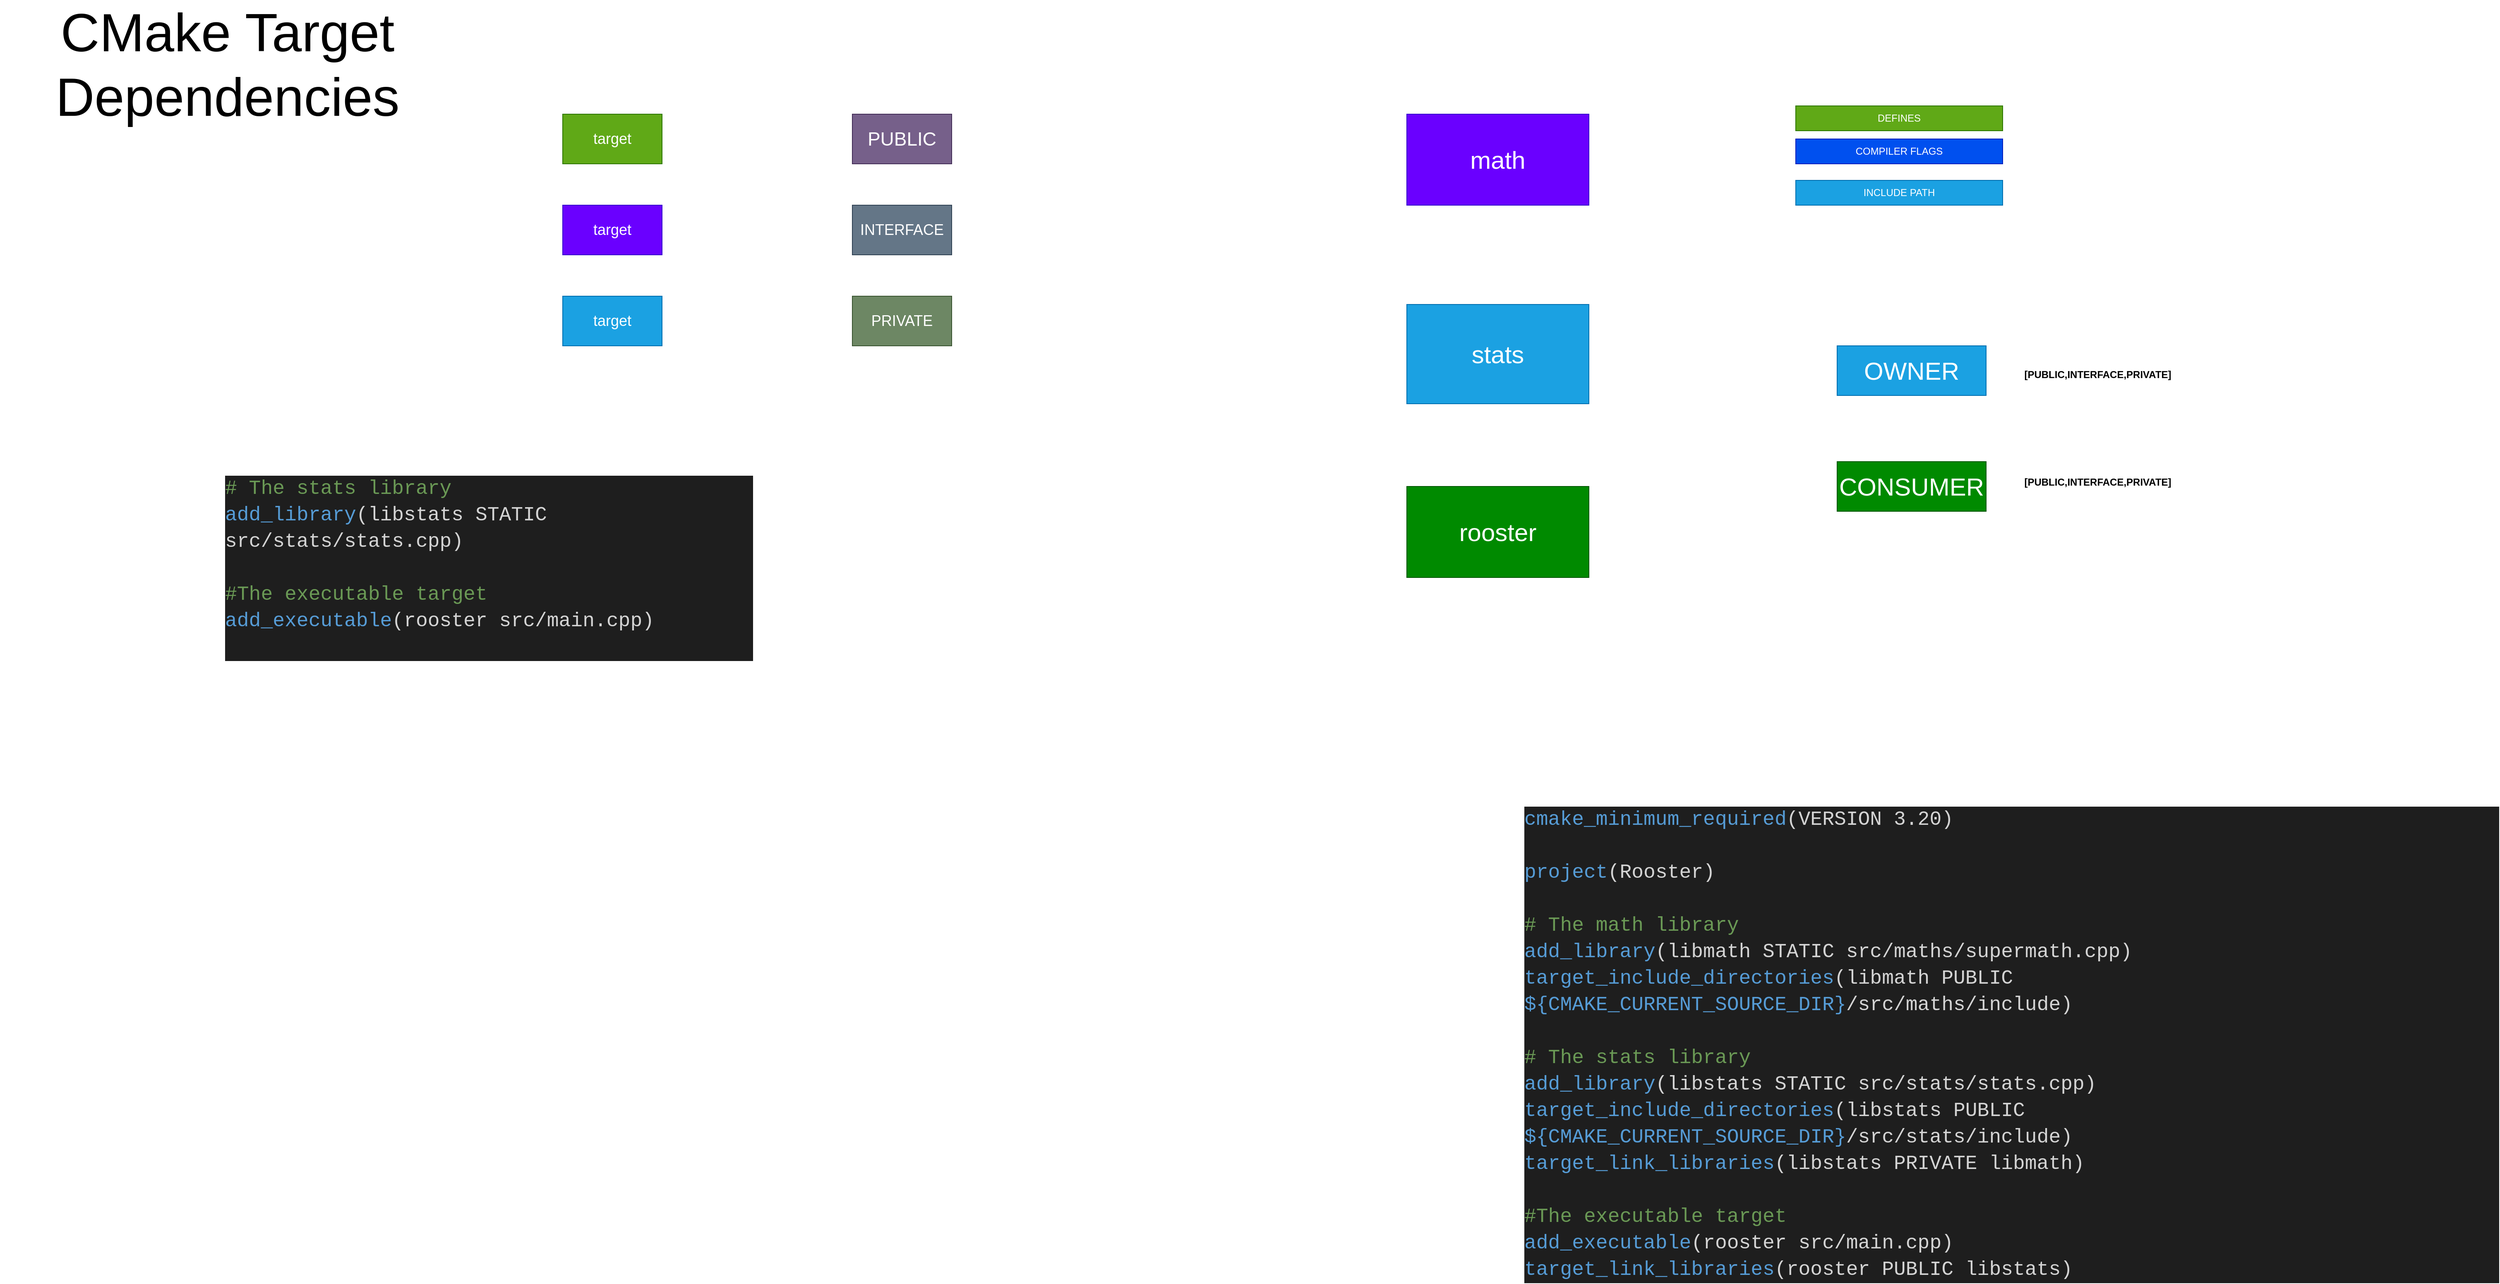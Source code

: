 <mxfile version="21.2.8" type="device">
  <diagram name="Page-1" id="liQqkGE_RHtwgX_FPMdj">
    <mxGraphModel dx="1434" dy="907" grid="1" gridSize="10" guides="1" tooltips="1" connect="1" arrows="1" fold="1" page="1" pageScale="1" pageWidth="3300" pageHeight="4681" math="0" shadow="0">
      <root>
        <mxCell id="0" />
        <mxCell id="1" parent="0" />
        <mxCell id="dnpzEelc-P8lp6kNGuGQ-1" value="&lt;font style=&quot;font-size: 30px;&quot;&gt;math&lt;/font&gt;" style="rounded=0;whiteSpace=wrap;html=1;fillColor=#6a00ff;strokeColor=#3700CC;fontColor=#ffffff;" parent="1" vertex="1">
          <mxGeometry x="1770" y="220" width="220" height="110" as="geometry" />
        </mxCell>
        <mxCell id="dnpzEelc-P8lp6kNGuGQ-2" value="&lt;font style=&quot;font-size: 30px;&quot;&gt;stats&lt;/font&gt;" style="rounded=0;whiteSpace=wrap;html=1;fillColor=#1ba1e2;fontColor=#ffffff;strokeColor=#006EAF;" parent="1" vertex="1">
          <mxGeometry x="1770" y="450" width="220" height="120" as="geometry" />
        </mxCell>
        <mxCell id="dnpzEelc-P8lp6kNGuGQ-3" value="&lt;font style=&quot;font-size: 30px;&quot;&gt;rooster&lt;/font&gt;" style="rounded=0;whiteSpace=wrap;html=1;fillColor=#008a00;strokeColor=#005700;fontColor=#ffffff;" parent="1" vertex="1">
          <mxGeometry x="1770" y="670" width="220" height="110" as="geometry" />
        </mxCell>
        <mxCell id="dnpzEelc-P8lp6kNGuGQ-4" value="&lt;font style=&quot;font-size: 23px;&quot;&gt;PUBLIC&lt;/font&gt;" style="rounded=0;whiteSpace=wrap;html=1;fillColor=#76608a;strokeColor=#432D57;fontColor=#ffffff;" parent="1" vertex="1">
          <mxGeometry x="1100" y="220" width="120" height="60" as="geometry" />
        </mxCell>
        <mxCell id="dnpzEelc-P8lp6kNGuGQ-5" value="&lt;font style=&quot;font-size: 18px;&quot;&gt;INTERFACE&lt;/font&gt;" style="rounded=0;whiteSpace=wrap;html=1;fillColor=#647687;strokeColor=#314354;fontColor=#ffffff;" parent="1" vertex="1">
          <mxGeometry x="1100" y="330" width="120" height="60" as="geometry" />
        </mxCell>
        <mxCell id="dnpzEelc-P8lp6kNGuGQ-6" value="&lt;font style=&quot;font-size: 18px;&quot;&gt;PRIVATE&lt;/font&gt;" style="rounded=0;whiteSpace=wrap;html=1;fillColor=#6d8764;strokeColor=#3A5431;fontColor=#ffffff;" parent="1" vertex="1">
          <mxGeometry x="1100" y="440" width="120" height="60" as="geometry" />
        </mxCell>
        <mxCell id="dnpzEelc-P8lp6kNGuGQ-7" value="&lt;font style=&quot;font-size: 18px;&quot;&gt;target&lt;/font&gt;" style="rounded=0;whiteSpace=wrap;html=1;fillColor=#60a917;strokeColor=#2D7600;fontColor=#ffffff;" parent="1" vertex="1">
          <mxGeometry x="750" y="220" width="120" height="60" as="geometry" />
        </mxCell>
        <mxCell id="dnpzEelc-P8lp6kNGuGQ-8" value="&lt;font style=&quot;font-size: 18px;&quot;&gt;target&lt;/font&gt;" style="rounded=0;whiteSpace=wrap;html=1;fillColor=#6a00ff;strokeColor=#3700CC;fontColor=#ffffff;" parent="1" vertex="1">
          <mxGeometry x="750" y="330" width="120" height="60" as="geometry" />
        </mxCell>
        <mxCell id="dnpzEelc-P8lp6kNGuGQ-9" value="&lt;font style=&quot;font-size: 18px;&quot;&gt;target&lt;/font&gt;" style="rounded=0;whiteSpace=wrap;html=1;fillColor=#1ba1e2;strokeColor=#006EAF;fontColor=#ffffff;" parent="1" vertex="1">
          <mxGeometry x="750" y="440" width="120" height="60" as="geometry" />
        </mxCell>
        <mxCell id="dnpzEelc-P8lp6kNGuGQ-10" value="&lt;div style=&quot;color: rgb(212, 212, 212); background-color: rgb(30, 30, 30); font-family: Consolas, &amp;quot;Courier New&amp;quot;, monospace; font-weight: normal; font-size: 24px; line-height: 32px;&quot;&gt;&lt;div&gt;&lt;span style=&quot;color: #6a9955;&quot;&gt;# The stats library&lt;/span&gt;&lt;/div&gt;&lt;div&gt;&lt;span style=&quot;color: #569cd6;&quot;&gt;add_library&lt;/span&gt;&lt;span style=&quot;color: #d4d4d4;&quot;&gt;(libstats STATIC src/stats/stats.cpp)&lt;/span&gt;&lt;/div&gt;&lt;br&gt;&lt;div&gt;&lt;span style=&quot;color: #6a9955;&quot;&gt;#The executable target&lt;/span&gt;&lt;/div&gt;&lt;div&gt;&lt;span style=&quot;color: #569cd6;&quot;&gt;add_executable&lt;/span&gt;&lt;span style=&quot;color: #d4d4d4;&quot;&gt;(rooster src/main.cpp)&lt;/span&gt;&lt;/div&gt;&lt;div&gt;&lt;span style=&quot;color: #569cd6;&quot;&gt;&lt;/span&gt;&lt;br&gt;&lt;/div&gt;&lt;/div&gt;" style="text;whiteSpace=wrap;html=1;" parent="1" vertex="1">
          <mxGeometry x="340" y="650" width="640" height="200" as="geometry" />
        </mxCell>
        <mxCell id="dnpzEelc-P8lp6kNGuGQ-11" value="&lt;font style=&quot;font-size: 65px;&quot;&gt;CMake Target Dependencies&lt;/font&gt;" style="text;html=1;strokeColor=none;fillColor=none;align=center;verticalAlign=middle;whiteSpace=wrap;rounded=0;" parent="1" vertex="1">
          <mxGeometry x="70" y="100" width="550" height="120" as="geometry" />
        </mxCell>
        <mxCell id="dnpzEelc-P8lp6kNGuGQ-12" value="&lt;div style=&quot;color: rgb(212, 212, 212); background-color: rgb(30, 30, 30); font-family: Consolas, &amp;quot;Courier New&amp;quot;, monospace; font-weight: normal; font-size: 24px; line-height: 32px;&quot;&gt;&lt;div&gt;&lt;span style=&quot;color: #569cd6;&quot;&gt;cmake_minimum_required&lt;/span&gt;&lt;span style=&quot;color: #d4d4d4;&quot;&gt;(VERSION 3.20)&lt;/span&gt;&lt;/div&gt;&lt;br&gt;&lt;div&gt;&lt;span style=&quot;color: #569cd6;&quot;&gt;project&lt;/span&gt;&lt;span style=&quot;color: #d4d4d4;&quot;&gt;(Rooster)&lt;/span&gt;&lt;/div&gt;&lt;br&gt;&lt;div&gt;&lt;span style=&quot;color: #6a9955;&quot;&gt;# The math library&lt;/span&gt;&lt;/div&gt;&lt;div&gt;&lt;span style=&quot;color: #569cd6;&quot;&gt;add_library&lt;/span&gt;&lt;span style=&quot;color: #d4d4d4;&quot;&gt;(libmath STATIC src/maths/supermath.cpp)&lt;/span&gt;&lt;/div&gt;&lt;div&gt;&lt;span style=&quot;color: #569cd6;&quot;&gt;target_include_directories&lt;/span&gt;&lt;span style=&quot;color: #d4d4d4;&quot;&gt;(libmath PUBLIC &lt;/span&gt;&lt;span style=&quot;color: #569cd6;&quot;&gt;${CMAKE_CURRENT_SOURCE_DIR}&lt;/span&gt;&lt;span style=&quot;color: #d4d4d4;&quot;&gt;/src/maths/include)&lt;/span&gt;&lt;/div&gt;&lt;br&gt;&lt;div&gt;&lt;span style=&quot;color: #6a9955;&quot;&gt;# The stats library&lt;/span&gt;&lt;/div&gt;&lt;div&gt;&lt;span style=&quot;color: #569cd6;&quot;&gt;add_library&lt;/span&gt;&lt;span style=&quot;color: #d4d4d4;&quot;&gt;(libstats STATIC src/stats/stats.cpp)&lt;/span&gt;&lt;/div&gt;&lt;div&gt;&lt;span style=&quot;color: #569cd6;&quot;&gt;target_include_directories&lt;/span&gt;&lt;span style=&quot;color: #d4d4d4;&quot;&gt;(libstats PUBLIC &lt;/span&gt;&lt;span style=&quot;color: #569cd6;&quot;&gt;${CMAKE_CURRENT_SOURCE_DIR}&lt;/span&gt;&lt;span style=&quot;color: #d4d4d4;&quot;&gt;/src/stats/include)&lt;/span&gt;&lt;/div&gt;&lt;div&gt;&lt;span style=&quot;color: #569cd6;&quot;&gt;target_link_libraries&lt;/span&gt;&lt;span style=&quot;color: #d4d4d4;&quot;&gt;(libstats PRIVATE libmath)&lt;/span&gt;&lt;/div&gt;&lt;br&gt;&lt;div&gt;&lt;span style=&quot;color: #6a9955;&quot;&gt;#The executable target&lt;/span&gt;&lt;/div&gt;&lt;div&gt;&lt;span style=&quot;color: #569cd6;&quot;&gt;add_executable&lt;/span&gt;&lt;span style=&quot;color: #d4d4d4;&quot;&gt;(rooster src/main.cpp)&lt;/span&gt;&lt;/div&gt;&lt;div&gt;&lt;span style=&quot;color: #569cd6;&quot;&gt;target_link_libraries&lt;/span&gt;&lt;span style=&quot;color: #d4d4d4;&quot;&gt;(rooster PUBLIC libstats)&lt;/span&gt;&lt;/div&gt;&lt;/div&gt;" style="text;whiteSpace=wrap;html=1;" parent="1" vertex="1">
          <mxGeometry x="1910" y="1050" width="1180" height="520" as="geometry" />
        </mxCell>
        <mxCell id="dnpzEelc-P8lp6kNGuGQ-13" value="COMPILER FLAGS" style="rounded=0;whiteSpace=wrap;html=1;fillColor=#0050ef;fontColor=#ffffff;strokeColor=#001DBC;" parent="1" vertex="1">
          <mxGeometry x="2240" y="250" width="250" height="30" as="geometry" />
        </mxCell>
        <mxCell id="dnpzEelc-P8lp6kNGuGQ-14" value="INCLUDE PATH" style="rounded=0;whiteSpace=wrap;html=1;fillColor=#1ba1e2;fontColor=#ffffff;strokeColor=#006EAF;" parent="1" vertex="1">
          <mxGeometry x="2240" y="300" width="250" height="30" as="geometry" />
        </mxCell>
        <mxCell id="dnpzEelc-P8lp6kNGuGQ-15" value="DEFINES" style="rounded=0;whiteSpace=wrap;html=1;fillColor=#60a917;fontColor=#ffffff;strokeColor=#2D7600;" parent="1" vertex="1">
          <mxGeometry x="2240" y="210" width="250" height="30" as="geometry" />
        </mxCell>
        <mxCell id="dnpzEelc-P8lp6kNGuGQ-17" value="&lt;font style=&quot;font-size: 30px;&quot;&gt;OWNER&lt;/font&gt;" style="rounded=0;whiteSpace=wrap;html=1;fillColor=#1ba1e2;strokeColor=#006EAF;fontColor=#ffffff;" parent="1" vertex="1">
          <mxGeometry x="2290" y="500" width="180" height="60" as="geometry" />
        </mxCell>
        <mxCell id="dnpzEelc-P8lp6kNGuGQ-18" value="&lt;font style=&quot;font-size: 30px;&quot;&gt;CONSUMER&lt;/font&gt;" style="rounded=0;whiteSpace=wrap;html=1;fillColor=#008a00;strokeColor=#005700;fontColor=#ffffff;" parent="1" vertex="1">
          <mxGeometry x="2290" y="640" width="180" height="60" as="geometry" />
        </mxCell>
        <mxCell id="dnpzEelc-P8lp6kNGuGQ-19" value="&lt;b&gt;[PUBLIC,INTERFACE,PRIVATE]&lt;/b&gt;" style="text;html=1;strokeColor=none;fillColor=none;align=center;verticalAlign=middle;whiteSpace=wrap;rounded=0;" parent="1" vertex="1">
          <mxGeometry x="2500" y="650" width="210" height="30" as="geometry" />
        </mxCell>
        <mxCell id="dnpzEelc-P8lp6kNGuGQ-20" value="&lt;b&gt;[PUBLIC,INTERFACE,PRIVATE]&lt;/b&gt;" style="text;html=1;strokeColor=none;fillColor=none;align=center;verticalAlign=middle;whiteSpace=wrap;rounded=0;" parent="1" vertex="1">
          <mxGeometry x="2500" y="520" width="210" height="30" as="geometry" />
        </mxCell>
      </root>
    </mxGraphModel>
  </diagram>
</mxfile>
